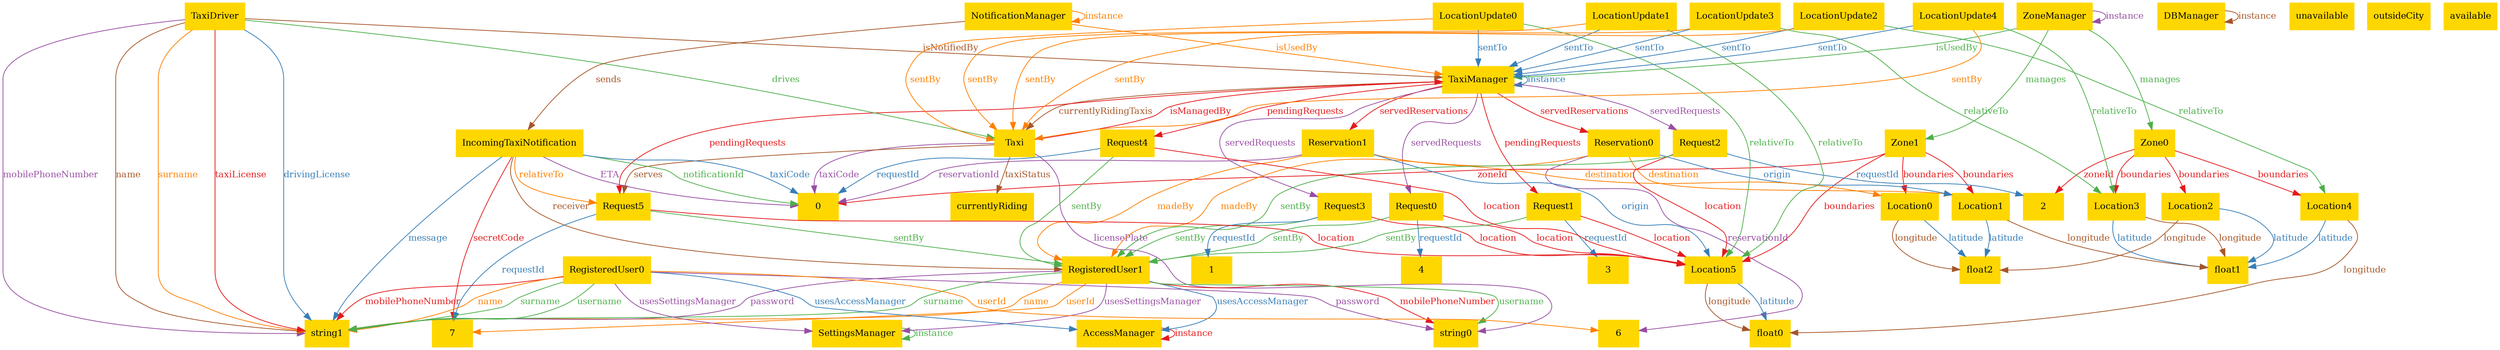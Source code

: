 digraph "graph" {
graph [fontsize=12]
node [fontsize=12]
edge [fontsize=12]
rankdir=TB;
"N18" -> "N17" [uuid = "<Zone0, Location2>", color = "#e41a1c", fontcolor = "#e41a1c", style = "solid", label = "boundaries", dir = "forward", weight = "1"]
"N18" -> "N15" [uuid = "<Zone0, Location3>", color = "#e41a1c", fontcolor = "#e41a1c", style = "solid", label = "boundaries", dir = "forward", weight = "1"]
"N18" -> "N14" [uuid = "<Zone0, Location4>", color = "#e41a1c", fontcolor = "#e41a1c", style = "solid", label = "boundaries", dir = "forward", weight = "1"]
"N25" -> "N20" [uuid = "<Zone1, Location0>", color = "#e41a1c", fontcolor = "#e41a1c", style = "solid", label = "boundaries", dir = "forward", weight = "1"]
"N25" -> "N19" [uuid = "<Zone1, Location1>", color = "#e41a1c", fontcolor = "#e41a1c", style = "solid", label = "boundaries", dir = "forward", weight = "1"]
"N25" -> "N12" [uuid = "<Zone1, Location5>", color = "#e41a1c", fontcolor = "#e41a1c", style = "solid", label = "boundaries", dir = "forward", weight = "1"]
"N39" -> "N38" [uuid = "<TaxiManager, Taxi>", color = "#a65628", fontcolor = "#a65628", style = "solid", label = "currentlyRidingTaxis", dir = "forward", weight = "1"]
"N36" -> "N19" [uuid = "<Reservation0, Location1>", color = "#ff7f00", fontcolor = "#ff7f00", style = "solid", label = "destination", dir = "forward", weight = "1"]
"N35" -> "N20" [uuid = "<Reservation1, Location0>", color = "#ff7f00", fontcolor = "#ff7f00", style = "solid", label = "destination", dir = "forward", weight = "1"]
"N40" -> "N38" [uuid = "<TaxiDriver, Taxi>", color = "#4daf4a", fontcolor = "#4daf4a", style = "solid", label = "drives", dir = "forward", weight = "1"]
"N40" -> "N26" [uuid = "<TaxiDriver, string1>", color = "#377eb8", fontcolor = "#377eb8", style = "solid", label = "drivingLicense", dir = "forward", weight = "1"]
"N29" -> "N24" [uuid = "<IncomingTaxiNotification, 0>", color = "#984ea3", fontcolor = "#984ea3", style = "solid", label = "ETA", dir = "forward", weight = "1"]
"N23" -> "N23" [uuid = "<AccessManager, AccessManager>", color = "#e41a1c", fontcolor = "#e41a1c", style = "solid", label = "instance", dir = "forward", weight = "1"]
"N22" -> "N22" [uuid = "<DBManager, DBManager>", color = "#a65628", fontcolor = "#a65628", style = "solid", label = "instance", dir = "forward", weight = "1"]
"N41" -> "N41" [uuid = "<NotificationManager, NotificationManager>", color = "#ff7f00", fontcolor = "#ff7f00", style = "solid", label = "instance", dir = "forward", weight = "1"]
"N21" -> "N21" [uuid = "<SettingsManager, SettingsManager>", color = "#4daf4a", fontcolor = "#4daf4a", style = "solid", label = "instance", dir = "forward", weight = "1"]
"N39" -> "N39" [uuid = "<TaxiManager, TaxiManager>", color = "#377eb8", fontcolor = "#377eb8", style = "solid", label = "instance", dir = "forward", weight = "1"]
"N42" -> "N42" [uuid = "<ZoneManager, ZoneManager>", color = "#984ea3", fontcolor = "#984ea3", style = "solid", label = "instance", dir = "forward", weight = "1"]
"N39" -> "N38" [uuid = "<Taxi, TaxiManager>", color = "#e41a1c", fontcolor = "#e41a1c", style = "solid", label = "isManagedBy", dir = "back", weight = "1"]
"N40" -> "N39" [uuid = "<TaxiDriver, TaxiManager>", color = "#a65628", fontcolor = "#a65628", style = "solid", label = "isNotifiedBy", dir = "forward", weight = "1"]
"N41" -> "N39" [uuid = "<NotificationManager, TaxiManager>", color = "#ff7f00", fontcolor = "#ff7f00", style = "solid", label = "isUsedBy", dir = "forward", weight = "1"]
"N42" -> "N39" [uuid = "<ZoneManager, TaxiManager>", color = "#4daf4a", fontcolor = "#4daf4a", style = "solid", label = "isUsedBy", dir = "forward", weight = "1"]
"N20" -> "N16" [uuid = "<Location0, float2>", color = "#377eb8", fontcolor = "#377eb8", style = "solid", label = "latitude", dir = "forward", weight = "1"]
"N19" -> "N16" [uuid = "<Location1, float2>", color = "#377eb8", fontcolor = "#377eb8", style = "solid", label = "latitude", dir = "forward", weight = "1"]
"N17" -> "N13" [uuid = "<Location2, float1>", color = "#377eb8", fontcolor = "#377eb8", style = "solid", label = "latitude", dir = "forward", weight = "1"]
"N15" -> "N13" [uuid = "<Location3, float1>", color = "#377eb8", fontcolor = "#377eb8", style = "solid", label = "latitude", dir = "forward", weight = "1"]
"N14" -> "N13" [uuid = "<Location4, float1>", color = "#377eb8", fontcolor = "#377eb8", style = "solid", label = "latitude", dir = "forward", weight = "1"]
"N12" -> "N11" [uuid = "<Location5, float0>", color = "#377eb8", fontcolor = "#377eb8", style = "solid", label = "latitude", dir = "forward", weight = "1"]
"N38" -> "N10" [uuid = "<Taxi, string0>", color = "#984ea3", fontcolor = "#984ea3", style = "solid", label = "licensePlate", dir = "forward", weight = "1"]
"N34" -> "N12" [uuid = "<Request0, Location5>", color = "#e41a1c", fontcolor = "#e41a1c", style = "solid", label = "location", dir = "forward", weight = "1"]
"N33" -> "N12" [uuid = "<Request1, Location5>", color = "#e41a1c", fontcolor = "#e41a1c", style = "solid", label = "location", dir = "forward", weight = "1"]
"N32" -> "N12" [uuid = "<Request2, Location5>", color = "#e41a1c", fontcolor = "#e41a1c", style = "solid", label = "location", dir = "forward", weight = "1"]
"N31" -> "N12" [uuid = "<Request3, Location5>", color = "#e41a1c", fontcolor = "#e41a1c", style = "solid", label = "location", dir = "forward", weight = "1"]
"N30" -> "N12" [uuid = "<Request4, Location5>", color = "#e41a1c", fontcolor = "#e41a1c", style = "solid", label = "location", dir = "forward", weight = "1"]
"N28" -> "N12" [uuid = "<Request5, Location5>", color = "#e41a1c", fontcolor = "#e41a1c", style = "solid", label = "location", dir = "forward", weight = "1"]
"N20" -> "N16" [uuid = "<Location0, float2>", color = "#a65628", fontcolor = "#a65628", style = "solid", label = "longitude", dir = "forward", weight = "1"]
"N19" -> "N13" [uuid = "<Location1, float1>", color = "#a65628", fontcolor = "#a65628", style = "solid", label = "longitude", dir = "forward", weight = "1"]
"N17" -> "N16" [uuid = "<Location2, float2>", color = "#a65628", fontcolor = "#a65628", style = "solid", label = "longitude", dir = "forward", weight = "1"]
"N15" -> "N13" [uuid = "<Location3, float1>", color = "#a65628", fontcolor = "#a65628", style = "solid", label = "longitude", dir = "forward", weight = "1"]
"N14" -> "N11" [uuid = "<Location4, float0>", color = "#a65628", fontcolor = "#a65628", style = "solid", label = "longitude", dir = "forward", weight = "1"]
"N12" -> "N11" [uuid = "<Location5, float0>", color = "#a65628", fontcolor = "#a65628", style = "solid", label = "longitude", dir = "forward", weight = "1"]
"N36" -> "N27" [uuid = "<Reservation0, RegisteredUser1>", color = "#ff7f00", fontcolor = "#ff7f00", style = "solid", label = "madeBy", dir = "forward", weight = "1"]
"N35" -> "N27" [uuid = "<Reservation1, RegisteredUser1>", color = "#ff7f00", fontcolor = "#ff7f00", style = "solid", label = "madeBy", dir = "forward", weight = "1"]
"N42" -> "N18" [uuid = "<ZoneManager, Zone0>", color = "#4daf4a", fontcolor = "#4daf4a", style = "solid", label = "manages", dir = "forward", weight = "1"]
"N42" -> "N25" [uuid = "<ZoneManager, Zone1>", color = "#4daf4a", fontcolor = "#4daf4a", style = "solid", label = "manages", dir = "forward", weight = "1"]
"N29" -> "N26" [uuid = "<IncomingTaxiNotification, string1>", color = "#377eb8", fontcolor = "#377eb8", style = "solid", label = "message", dir = "forward", weight = "1"]
"N40" -> "N26" [uuid = "<TaxiDriver, string1>", color = "#984ea3", fontcolor = "#984ea3", style = "solid", label = "mobilePhoneNumber", dir = "forward", weight = "1"]
"N37" -> "N26" [uuid = "<RegisteredUser0, string1>", color = "#e41a1c", fontcolor = "#e41a1c", style = "solid", label = "mobilePhoneNumber", dir = "forward", weight = "1"]
"N27" -> "N10" [uuid = "<RegisteredUser1, string0>", color = "#e41a1c", fontcolor = "#e41a1c", style = "solid", label = "mobilePhoneNumber", dir = "forward", weight = "1"]
"N40" -> "N26" [uuid = "<TaxiDriver, string1>", color = "#a65628", fontcolor = "#a65628", style = "solid", label = "name", dir = "forward", weight = "1"]
"N37" -> "N26" [uuid = "<RegisteredUser0, string1>", color = "#ff7f00", fontcolor = "#ff7f00", style = "solid", label = "name", dir = "forward", weight = "1"]
"N27" -> "N26" [uuid = "<RegisteredUser1, string1>", color = "#ff7f00", fontcolor = "#ff7f00", style = "solid", label = "name", dir = "forward", weight = "1"]
"N29" -> "N24" [uuid = "<IncomingTaxiNotification, 0>", color = "#4daf4a", fontcolor = "#4daf4a", style = "solid", label = "notificationId", dir = "forward", weight = "1"]
"N36" -> "N19" [uuid = "<Reservation0, Location1>", color = "#377eb8", fontcolor = "#377eb8", style = "solid", label = "origin", dir = "forward", weight = "1"]
"N35" -> "N12" [uuid = "<Reservation1, Location5>", color = "#377eb8", fontcolor = "#377eb8", style = "solid", label = "origin", dir = "forward", weight = "1"]
"N37" -> "N10" [uuid = "<RegisteredUser0, string0>", color = "#984ea3", fontcolor = "#984ea3", style = "solid", label = "password", dir = "forward", weight = "1"]
"N27" -> "N26" [uuid = "<RegisteredUser1, string1>", color = "#984ea3", fontcolor = "#984ea3", style = "solid", label = "password", dir = "forward", weight = "1"]
"N39" -> "N33" [uuid = "<TaxiManager, Request1>", color = "#e41a1c", fontcolor = "#e41a1c", style = "solid", label = "pendingRequests", dir = "forward", weight = "1"]
"N39" -> "N30" [uuid = "<TaxiManager, Request4>", color = "#e41a1c", fontcolor = "#e41a1c", style = "solid", label = "pendingRequests", dir = "forward", weight = "1"]
"N39" -> "N28" [uuid = "<TaxiManager, Request5>", color = "#e41a1c", fontcolor = "#e41a1c", style = "solid", label = "pendingRequests", dir = "forward", weight = "1"]
"N29" -> "N27" [uuid = "<IncomingTaxiNotification, RegisteredUser1>", color = "#a65628", fontcolor = "#a65628", style = "solid", label = "receiver", dir = "forward", weight = "1"]
"N29" -> "N28" [uuid = "<IncomingTaxiNotification, Request5>", color = "#ff7f00", fontcolor = "#ff7f00", style = "solid", label = "relativeTo", dir = "forward", weight = "1"]
"N43" -> "N12" [uuid = "<LocationUpdate0, Location5>", color = "#4daf4a", fontcolor = "#4daf4a", style = "solid", label = "relativeTo", dir = "forward", weight = "1"]
"N44" -> "N12" [uuid = "<LocationUpdate1, Location5>", color = "#4daf4a", fontcolor = "#4daf4a", style = "solid", label = "relativeTo", dir = "forward", weight = "1"]
"N45" -> "N14" [uuid = "<LocationUpdate2, Location4>", color = "#4daf4a", fontcolor = "#4daf4a", style = "solid", label = "relativeTo", dir = "forward", weight = "1"]
"N46" -> "N15" [uuid = "<LocationUpdate3, Location3>", color = "#4daf4a", fontcolor = "#4daf4a", style = "solid", label = "relativeTo", dir = "forward", weight = "1"]
"N47" -> "N15" [uuid = "<LocationUpdate4, Location3>", color = "#4daf4a", fontcolor = "#4daf4a", style = "solid", label = "relativeTo", dir = "forward", weight = "1"]
"N34" -> "N9" [uuid = "<Request0, 4>", color = "#377eb8", fontcolor = "#377eb8", style = "solid", label = "requestId", dir = "forward", weight = "1"]
"N33" -> "N8" [uuid = "<Request1, 3>", color = "#377eb8", fontcolor = "#377eb8", style = "solid", label = "requestId", dir = "forward", weight = "1"]
"N32" -> "N7" [uuid = "<Request2, 2>", color = "#377eb8", fontcolor = "#377eb8", style = "solid", label = "requestId", dir = "forward", weight = "1"]
"N31" -> "N6" [uuid = "<Request3, 1>", color = "#377eb8", fontcolor = "#377eb8", style = "solid", label = "requestId", dir = "forward", weight = "1"]
"N30" -> "N24" [uuid = "<Request4, 0>", color = "#377eb8", fontcolor = "#377eb8", style = "solid", label = "requestId", dir = "forward", weight = "1"]
"N28" -> "N5" [uuid = "<Request5, 7>", color = "#377eb8", fontcolor = "#377eb8", style = "solid", label = "requestId", dir = "forward", weight = "1"]
"N36" -> "N4" [uuid = "<Reservation0, 6>", color = "#984ea3", fontcolor = "#984ea3", style = "solid", label = "reservationId", dir = "forward", weight = "1"]
"N35" -> "N24" [uuid = "<Reservation1, 0>", color = "#984ea3", fontcolor = "#984ea3", style = "solid", label = "reservationId", dir = "forward", weight = "1"]
"N29" -> "N5" [uuid = "<IncomingTaxiNotification, 7>", color = "#e41a1c", fontcolor = "#e41a1c", style = "solid", label = "secretCode", dir = "forward", weight = "1"]
"N41" -> "N29" [uuid = "<NotificationManager, IncomingTaxiNotification>", color = "#a65628", fontcolor = "#a65628", style = "solid", label = "sends", dir = "forward", weight = "1"]
"N43" -> "N38" [uuid = "<LocationUpdate0, Taxi>", color = "#ff7f00", fontcolor = "#ff7f00", style = "solid", label = "sentBy", dir = "forward", weight = "1"]
"N44" -> "N38" [uuid = "<LocationUpdate1, Taxi>", color = "#ff7f00", fontcolor = "#ff7f00", style = "solid", label = "sentBy", dir = "forward", weight = "1"]
"N45" -> "N38" [uuid = "<LocationUpdate2, Taxi>", color = "#ff7f00", fontcolor = "#ff7f00", style = "solid", label = "sentBy", dir = "forward", weight = "1"]
"N46" -> "N38" [uuid = "<LocationUpdate3, Taxi>", color = "#ff7f00", fontcolor = "#ff7f00", style = "solid", label = "sentBy", dir = "forward", weight = "1"]
"N47" -> "N38" [uuid = "<LocationUpdate4, Taxi>", color = "#ff7f00", fontcolor = "#ff7f00", style = "solid", label = "sentBy", dir = "forward", weight = "1"]
"N34" -> "N27" [uuid = "<Request0, RegisteredUser1>", color = "#4daf4a", fontcolor = "#4daf4a", style = "solid", label = "sentBy", dir = "forward", weight = "1"]
"N33" -> "N27" [uuid = "<Request1, RegisteredUser1>", color = "#4daf4a", fontcolor = "#4daf4a", style = "solid", label = "sentBy", dir = "forward", weight = "1"]
"N32" -> "N27" [uuid = "<Request2, RegisteredUser1>", color = "#4daf4a", fontcolor = "#4daf4a", style = "solid", label = "sentBy", dir = "forward", weight = "1"]
"N31" -> "N27" [uuid = "<Request3, RegisteredUser1>", color = "#4daf4a", fontcolor = "#4daf4a", style = "solid", label = "sentBy", dir = "forward", weight = "1"]
"N30" -> "N27" [uuid = "<Request4, RegisteredUser1>", color = "#4daf4a", fontcolor = "#4daf4a", style = "solid", label = "sentBy", dir = "forward", weight = "1"]
"N28" -> "N27" [uuid = "<Request5, RegisteredUser1>", color = "#4daf4a", fontcolor = "#4daf4a", style = "solid", label = "sentBy", dir = "forward", weight = "1"]
"N43" -> "N39" [uuid = "<LocationUpdate0, TaxiManager>", color = "#377eb8", fontcolor = "#377eb8", style = "solid", label = "sentTo", dir = "forward", weight = "1"]
"N44" -> "N39" [uuid = "<LocationUpdate1, TaxiManager>", color = "#377eb8", fontcolor = "#377eb8", style = "solid", label = "sentTo", dir = "forward", weight = "1"]
"N45" -> "N39" [uuid = "<LocationUpdate2, TaxiManager>", color = "#377eb8", fontcolor = "#377eb8", style = "solid", label = "sentTo", dir = "forward", weight = "1"]
"N46" -> "N39" [uuid = "<LocationUpdate3, TaxiManager>", color = "#377eb8", fontcolor = "#377eb8", style = "solid", label = "sentTo", dir = "forward", weight = "1"]
"N47" -> "N39" [uuid = "<LocationUpdate4, TaxiManager>", color = "#377eb8", fontcolor = "#377eb8", style = "solid", label = "sentTo", dir = "forward", weight = "1"]
"N39" -> "N34" [uuid = "<TaxiManager, Request0>", color = "#984ea3", fontcolor = "#984ea3", style = "solid", label = "servedRequests", dir = "forward", weight = "1"]
"N39" -> "N32" [uuid = "<TaxiManager, Request2>", color = "#984ea3", fontcolor = "#984ea3", style = "solid", label = "servedRequests", dir = "forward", weight = "1"]
"N39" -> "N31" [uuid = "<TaxiManager, Request3>", color = "#984ea3", fontcolor = "#984ea3", style = "solid", label = "servedRequests", dir = "forward", weight = "1"]
"N39" -> "N36" [uuid = "<TaxiManager, Reservation0>", color = "#e41a1c", fontcolor = "#e41a1c", style = "solid", label = "servedReservations", dir = "forward", weight = "1"]
"N39" -> "N35" [uuid = "<TaxiManager, Reservation1>", color = "#e41a1c", fontcolor = "#e41a1c", style = "solid", label = "servedReservations", dir = "forward", weight = "1"]
"N38" -> "N28" [uuid = "<Taxi, Request5>", color = "#a65628", fontcolor = "#a65628", style = "solid", label = "serves", dir = "forward", weight = "1"]
"N40" -> "N26" [uuid = "<TaxiDriver, string1>", color = "#ff7f00", fontcolor = "#ff7f00", style = "solid", label = "surname", dir = "forward", weight = "1"]
"N37" -> "N26" [uuid = "<RegisteredUser0, string1>", color = "#4daf4a", fontcolor = "#4daf4a", style = "solid", label = "surname", dir = "forward", weight = "1"]
"N27" -> "N26" [uuid = "<RegisteredUser1, string1>", color = "#4daf4a", fontcolor = "#4daf4a", style = "solid", label = "surname", dir = "forward", weight = "1"]
"N29" -> "N24" [uuid = "<IncomingTaxiNotification, 0>", color = "#377eb8", fontcolor = "#377eb8", style = "solid", label = "taxiCode", dir = "forward", weight = "1"]
"N38" -> "N24" [uuid = "<Taxi, 0>", color = "#984ea3", fontcolor = "#984ea3", style = "solid", label = "taxiCode", dir = "forward", weight = "1"]
"N40" -> "N26" [uuid = "<TaxiDriver, string1>", color = "#e41a1c", fontcolor = "#e41a1c", style = "solid", label = "taxiLicense", dir = "forward", weight = "1"]
"N38" -> "N3" [uuid = "<Taxi, currentlyRiding>", color = "#a65628", fontcolor = "#a65628", style = "solid", label = "taxiStatus", dir = "forward", weight = "1"]
"N37" -> "N4" [uuid = "<RegisteredUser0, 6>", color = "#ff7f00", fontcolor = "#ff7f00", style = "solid", label = "userId", dir = "forward", weight = "1"]
"N27" -> "N5" [uuid = "<RegisteredUser1, 7>", color = "#ff7f00", fontcolor = "#ff7f00", style = "solid", label = "userId", dir = "forward", weight = "1"]
"N37" -> "N26" [uuid = "<RegisteredUser0, string1>", color = "#4daf4a", fontcolor = "#4daf4a", style = "solid", label = "username", dir = "forward", weight = "1"]
"N27" -> "N10" [uuid = "<RegisteredUser1, string0>", color = "#4daf4a", fontcolor = "#4daf4a", style = "solid", label = "username", dir = "forward", weight = "1"]
"N37" -> "N23" [uuid = "<RegisteredUser0, AccessManager>", color = "#377eb8", fontcolor = "#377eb8", style = "solid", label = "usesAccessManager", dir = "forward", weight = "1"]
"N27" -> "N23" [uuid = "<RegisteredUser1, AccessManager>", color = "#377eb8", fontcolor = "#377eb8", style = "solid", label = "usesAccessManager", dir = "forward", weight = "1"]
"N37" -> "N21" [uuid = "<RegisteredUser0, SettingsManager>", color = "#984ea3", fontcolor = "#984ea3", style = "solid", label = "usesSettingsManager", dir = "forward", weight = "1"]
"N27" -> "N21" [uuid = "<RegisteredUser1, SettingsManager>", color = "#984ea3", fontcolor = "#984ea3", style = "solid", label = "usesSettingsManager", dir = "forward", weight = "1"]
"N18" -> "N7" [uuid = "<Zone0, 2>", color = "#e41a1c", fontcolor = "#e41a1c", style = "solid", label = "zoneId", dir = "forward", weight = "1"]
"N25" -> "N24" [uuid = "<Zone1, 0>", color = "#e41a1c", fontcolor = "#e41a1c", style = "solid", label = "zoneId", dir = "forward", weight = "1"]
"N0" [uuid="unavailable", label="unavailable", color="#ffd700", fontcolor = "#000000", shape = "box", style = "filled, solid"]
"N1" [uuid="outsideCity", label="outsideCity", color="#ffd700", fontcolor = "#000000", shape = "box", style = "filled, solid"]
"N2" [uuid="available", label="available", color="#ffd700", fontcolor = "#000000", shape = "box", style = "filled, solid"]
"N3" [uuid="currentlyRiding", label="currentlyRiding", color="#ffd700", fontcolor = "#000000", shape = "box", style = "filled, solid"]
"N4" [uuid="6", label="6", color="#ffd700", fontcolor = "#000000", shape = "box", style = "filled, solid"]
"N5" [uuid="7", label="7", color="#ffd700", fontcolor = "#000000", shape = "box", style = "filled, solid"]
"N6" [uuid="1", label="1", color="#ffd700", fontcolor = "#000000", shape = "box", style = "filled, solid"]
"N7" [uuid="2", label="2", color="#ffd700", fontcolor = "#000000", shape = "box", style = "filled, solid"]
"N8" [uuid="3", label="3", color="#ffd700", fontcolor = "#000000", shape = "box", style = "filled, solid"]
"N9" [uuid="4", label="4", color="#ffd700", fontcolor = "#000000", shape = "box", style = "filled, solid"]
"N10" [uuid="string0", label="string0", color="#ffd700", fontcolor = "#000000", shape = "box", style = "filled, solid"]
"N11" [uuid="float0", label="float0", color="#ffd700", fontcolor = "#000000", shape = "box", style = "filled, solid"]
"N12" [uuid="Location5", label="Location5", color="#ffd700", fontcolor = "#000000", shape = "box", style = "filled, solid"]
"N13" [uuid="float1", label="float1", color="#ffd700", fontcolor = "#000000", shape = "box", style = "filled, solid"]
"N14" [uuid="Location4", label="Location4", color="#ffd700", fontcolor = "#000000", shape = "box", style = "filled, solid"]
"N15" [uuid="Location3", label="Location3", color="#ffd700", fontcolor = "#000000", shape = "box", style = "filled, solid"]
"N16" [uuid="float2", label="float2", color="#ffd700", fontcolor = "#000000", shape = "box", style = "filled, solid"]
"N17" [uuid="Location2", label="Location2", color="#ffd700", fontcolor = "#000000", shape = "box", style = "filled, solid"]
"N18" [uuid="Zone0", label="Zone0", color="#ffd700", fontcolor = "#000000", shape = "box", style = "filled, solid"]
"N19" [uuid="Location1", label="Location1", color="#ffd700", fontcolor = "#000000", shape = "box", style = "filled, solid"]
"N20" [uuid="Location0", label="Location0", color="#ffd700", fontcolor = "#000000", shape = "box", style = "filled, solid"]
"N21" [uuid="SettingsManager", label="SettingsManager", color="#ffd700", fontcolor = "#000000", shape = "box", style = "filled, solid"]
"N22" [uuid="DBManager", label="DBManager", color="#ffd700", fontcolor = "#000000", shape = "box", style = "filled, solid"]
"N23" [uuid="AccessManager", label="AccessManager", color="#ffd700", fontcolor = "#000000", shape = "box", style = "filled, solid"]
"N24" [uuid="0", label="0", color="#ffd700", fontcolor = "#000000", shape = "box", style = "filled, solid"]
"N25" [uuid="Zone1", label="Zone1", color="#ffd700", fontcolor = "#000000", shape = "box", style = "filled, solid"]
"N26" [uuid="string1", label="string1", color="#ffd700", fontcolor = "#000000", shape = "box", style = "filled, solid"]
"N27" [uuid="RegisteredUser1", label="RegisteredUser1", color="#ffd700", fontcolor = "#000000", shape = "box", style = "filled, solid"]
"N28" [uuid="Request5", label="Request5", color="#ffd700", fontcolor = "#000000", shape = "box", style = "filled, solid"]
"N29" [uuid="IncomingTaxiNotification", label="IncomingTaxiNotification", color="#ffd700", fontcolor = "#000000", shape = "box", style = "filled, solid"]
"N30" [uuid="Request4", label="Request4", color="#ffd700", fontcolor = "#000000", shape = "box", style = "filled, solid"]
"N31" [uuid="Request3", label="Request3", color="#ffd700", fontcolor = "#000000", shape = "box", style = "filled, solid"]
"N32" [uuid="Request2", label="Request2", color="#ffd700", fontcolor = "#000000", shape = "box", style = "filled, solid"]
"N33" [uuid="Request1", label="Request1", color="#ffd700", fontcolor = "#000000", shape = "box", style = "filled, solid"]
"N34" [uuid="Request0", label="Request0", color="#ffd700", fontcolor = "#000000", shape = "box", style = "filled, solid"]
"N35" [uuid="Reservation1", label="Reservation1", color="#ffd700", fontcolor = "#000000", shape = "box", style = "filled, solid"]
"N36" [uuid="Reservation0", label="Reservation0", color="#ffd700", fontcolor = "#000000", shape = "box", style = "filled, solid"]
"N37" [uuid="RegisteredUser0", label="RegisteredUser0", color="#ffd700", fontcolor = "#000000", shape = "box", style = "filled, solid"]
"N38" [uuid="Taxi", label="Taxi", color="#ffd700", fontcolor = "#000000", shape = "box", style = "filled, solid"]
"N39" [uuid="TaxiManager", label="TaxiManager", color="#ffd700", fontcolor = "#000000", shape = "box", style = "filled, solid"]
"N40" [uuid="TaxiDriver", label="TaxiDriver", color="#ffd700", fontcolor = "#000000", shape = "box", style = "filled, solid"]
"N41" [uuid="NotificationManager", label="NotificationManager", color="#ffd700", fontcolor = "#000000", shape = "box", style = "filled, solid"]
"N42" [uuid="ZoneManager", label="ZoneManager", color="#ffd700", fontcolor = "#000000", shape = "box", style = "filled, solid"]
"N43" [uuid="LocationUpdate0", label="LocationUpdate0", color="#ffd700", fontcolor = "#000000", shape = "box", style = "filled, solid"]
"N44" [uuid="LocationUpdate1", label="LocationUpdate1", color="#ffd700", fontcolor = "#000000", shape = "box", style = "filled, solid"]
"N45" [uuid="LocationUpdate2", label="LocationUpdate2", color="#ffd700", fontcolor = "#000000", shape = "box", style = "filled, solid"]
"N46" [uuid="LocationUpdate3", label="LocationUpdate3", color="#ffd700", fontcolor = "#000000", shape = "box", style = "filled, solid"]
"N47" [uuid="LocationUpdate4", label="LocationUpdate4", color="#ffd700", fontcolor = "#000000", shape = "box", style = "filled, solid"]
}

